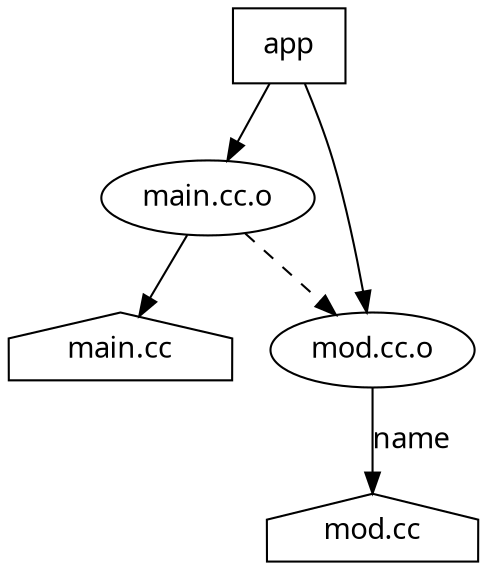 digraph {
    node [fontname="Atkinson Hyperlegible"]
    edge [fontname="Atkinson Hyperlegible"]

    node1 [label="main.cc" shape="house"]
    node2 [label="main.cc.o"]
    node3 [label="mod.cc" shape="house"]
    node4 [label="mod.cc.o"]
    node5 [label="app" shape="rect"]
    node2 -> { node1 }
    node2 -> { node4 } [style=dashed]
    node4 -> { node3 } [label="name"]
    node5 -> { node2 node4 }
}
